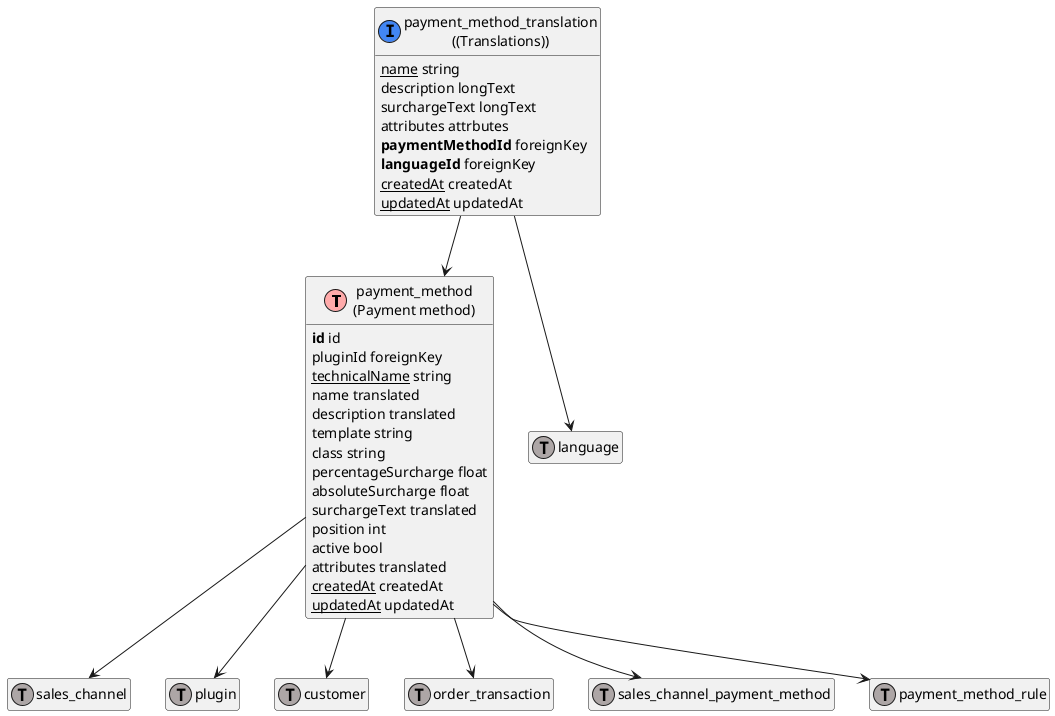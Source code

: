 @startuml
' uncomment the line below if you're using computer with a retina display
' skinparam dpi 300
!define Table(name,desc) class name as "desc" << (T,#FFAAAA) >>
!define ForeignTable(name,desc) class name as "desc" << (T,#ada6a6) >>
!define TranslationTable(name,desc) class name as "desc" << (I,#4286f4) >>
' we use bold for primary key
' green color for unique
' and underscore for not_null
!define primary_key(x) <b>x</b>
!define unique(x) <color:green>x</color>
!define not_null(x) <u>x</u>
' other tags available:
' <i></i>
' <back:COLOR></color>, where color is a color name or html color code
' (#FFAACC)
' see: http://plantuml.com/classes.html#More
hide methods
hide stereotypes
hide empty members
skinparam backgroundColor #FFFFFF

' entities

Table(ShopwareCoreCheckoutPaymentPaymentMethodDefinition, "payment_method\n(Payment method)") {
   primary_key(id) id
   pluginId foreignKey
   not_null(technicalName) string
   name translated
   description translated
   template string
   class string
   percentageSurcharge float
   absoluteSurcharge float
   surchargeText translated
   position int
   active bool
   attributes translated
   not_null(createdAt) createdAt
   not_null(updatedAt) updatedAt
}
TranslationTable(ShopwareCoreCheckoutPaymentAggregatePaymentMethodTranslationPaymentMethodTranslationDefinition, "payment_method_translation\n((Translations))") {
   not_null(name) string
   description longText
   surchargeText longText
   attributes attrbutes
   primary_key(paymentMethodId) foreignKey
   primary_key(languageId) foreignKey
   not_null(createdAt) createdAt
   not_null(updatedAt) updatedAt
}
ForeignTable(ShopwareCoreSystemSalesChannelSalesChannelDefinition, "sales_channel") {
}
ForeignTable(ShopwareCoreFrameworkPluginPluginDefinition, "plugin") {
}
ForeignTable(ShopwareCoreCheckoutCustomerCustomerDefinition, "customer") {
}
ForeignTable(ShopwareCoreCheckoutOrderAggregateOrderTransactionOrderTransactionDefinition, "order_transaction") {
}
ForeignTable(ShopwareCoreSystemSalesChannelAggregateSalesChannelPaymentMethodSalesChannelPaymentMethodDefinition, "sales_channel_payment_method") {
}
ForeignTable(ShopwareCoreCheckoutPaymentAggregatePaymentMethodRulesPaymentMethodRuleDefinition, "payment_method_rule") {
}
ForeignTable(ShopwareCoreSystemLanguageLanguageDefinition, "language") {
}

' relationshipd

ShopwareCoreCheckoutPaymentPaymentMethodDefinition --> ShopwareCoreSystemSalesChannelSalesChannelDefinition
ShopwareCoreCheckoutPaymentPaymentMethodDefinition --> ShopwareCoreFrameworkPluginPluginDefinition
ShopwareCoreCheckoutPaymentPaymentMethodDefinition --> ShopwareCoreCheckoutCustomerCustomerDefinition
ShopwareCoreCheckoutPaymentPaymentMethodDefinition --> ShopwareCoreCheckoutOrderAggregateOrderTransactionOrderTransactionDefinition
ShopwareCoreCheckoutPaymentAggregatePaymentMethodTranslationPaymentMethodTranslationDefinition --> ShopwareCoreCheckoutPaymentPaymentMethodDefinition
ShopwareCoreCheckoutPaymentPaymentMethodDefinition --> ShopwareCoreSystemSalesChannelAggregateSalesChannelPaymentMethodSalesChannelPaymentMethodDefinition
ShopwareCoreCheckoutPaymentPaymentMethodDefinition --> ShopwareCoreCheckoutPaymentAggregatePaymentMethodRulesPaymentMethodRuleDefinition
ShopwareCoreCheckoutPaymentAggregatePaymentMethodTranslationPaymentMethodTranslationDefinition --> ShopwareCoreSystemLanguageLanguageDefinition
@enduml
